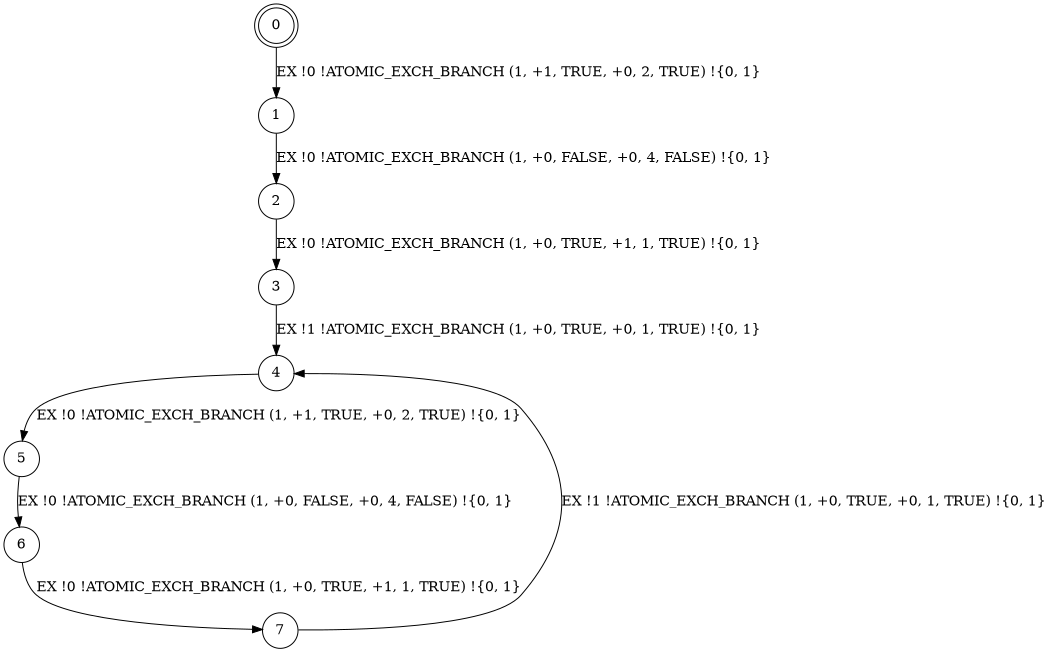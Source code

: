 digraph BCG {
size = "7, 10.5";
center = TRUE;
node [shape = circle];
0 [peripheries = 2];
0 -> 1 [label = "EX !0 !ATOMIC_EXCH_BRANCH (1, +1, TRUE, +0, 2, TRUE) !{0, 1}"];
1 -> 2 [label = "EX !0 !ATOMIC_EXCH_BRANCH (1, +0, FALSE, +0, 4, FALSE) !{0, 1}"];
2 -> 3 [label = "EX !0 !ATOMIC_EXCH_BRANCH (1, +0, TRUE, +1, 1, TRUE) !{0, 1}"];
3 -> 4 [label = "EX !1 !ATOMIC_EXCH_BRANCH (1, +0, TRUE, +0, 1, TRUE) !{0, 1}"];
4 -> 5 [label = "EX !0 !ATOMIC_EXCH_BRANCH (1, +1, TRUE, +0, 2, TRUE) !{0, 1}"];
5 -> 6 [label = "EX !0 !ATOMIC_EXCH_BRANCH (1, +0, FALSE, +0, 4, FALSE) !{0, 1}"];
6 -> 7 [label = "EX !0 !ATOMIC_EXCH_BRANCH (1, +0, TRUE, +1, 1, TRUE) !{0, 1}"];
7 -> 4 [label = "EX !1 !ATOMIC_EXCH_BRANCH (1, +0, TRUE, +0, 1, TRUE) !{0, 1}"];
}
